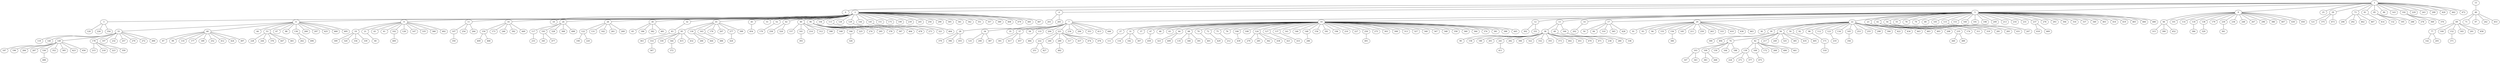 graph {
	0
	1
	2
	3
	4
	5
	6
	7
	8
	9
	10
	11
	12
	13
	14
	15
	16
	17
	18
	19
	20
	21
	22
	23
	24
	25
	26
	27
	28
	29
	30
	31
	32
	33
	34
	35
	36
	37
	38
	39
	40
	41
	42
	43
	44
	45
	46
	47
	48
	49
	50
	51
	52
	53
	54
	55
	56
	57
	58
	59
	60
	61
	62
	63
	64
	65
	66
	67
	68
	69
	70
	71
	72
	73
	74
	75
	76
	77
	78
	79
	80
	81
	82
	83
	84
	85
	86
	87
	88
	89
	90
	91
	92
	93
	94
	95
	96
	97
	98
	99
	100
	101
	102
	103
	104
	105
	106
	107
	108
	109
	110
	111
	112
	113
	114
	115
	116
	117
	118
	119
	120
	121
	122
	123
	124
	125
	126
	127
	128
	129
	130
	131
	132
	133
	134
	135
	136
	137
	138
	139
	140
	141
	142
	143
	144
	145
	146
	147
	148
	149
	150
	151
	152
	153
	154
	155
	156
	157
	158
	159
	160
	161
	162
	163
	164
	165
	166
	167
	168
	169
	170
	171
	172
	173
	174
	175
	176
	177
	178
	179
	180
	181
	182
	183
	184
	185
	186
	187
	188
	189
	190
	191
	192
	193
	194
	195
	196
	197
	198
	199
	200
	201
	202
	203
	204
	205
	206
	207
	208
	209
	210
	211
	212
	213
	214
	215
	216
	217
	218
	219
	220
	221
	222
	223
	224
	225
	226
	227
	228
	229
	230
	231
	232
	233
	234
	235
	236
	237
	238
	239
	240
	241
	242
	243
	244
	245
	246
	247
	248
	249
	250
	251
	252
	253
	254
	255
	256
	257
	258
	259
	260
	261
	262
	263
	264
	265
	266
	267
	268
	269
	270
	271
	272
	273
	274
	275
	276
	277
	278
	279
	280
	281
	282
	283
	284
	285
	286
	287
	288
	289
	290
	291
	292
	293
	294
	295
	296
	297
	298
	299
	300
	301
	302
	303
	304
	305
	306
	307
	308
	309
	310
	311
	312
	313
	314
	315
	316
	317
	318
	319
	320
	321
	322
	323
	324
	325
	326
	327
	328
	329
	330
	331
	332
	333
	334
	335
	336
	337
	338
	339
	340
	341
	342
	343
	344
	345
	346
	347
	348
	349
	350
	351
	352
	353
	354
	355
	356
	357
	358
	359
	360
	361
	362
	363
	364
	365
	366
	367
	368
	369
	370
	371
	372
	373
	374
	375
	376
	377
	378
	379
	380
	381
	382
	383
	384
	385
	386
	387
	388
	389
	390
	391
	392
	393
	394
	395
	396
	397
	398
	399
	400
	401
	402
	403
	404
	405
	406
	407
	408
	409
	410
	411
	412
	413
	414
	415
	416
	417
	418
	419
	420
	421
	422
	423
	424
	425
	426
	427
	428
	429
	430
	431
	432
	433
	434
	435
	436
	437
	438
	439
	440
	441
	442
	443
	444
	445
	446
	447
	448
	449
	450
	451
	452
	453
	454
	455
	456
	457
	458
	459
	460
	461
	462
	463
	464
	465
	466
	467
	468
	469
	470
	471
	472
	473
	474
	475
	476
	477
	478
	479
	480
	481
	482
	483
	484
	485
	486
	487
	488
	489
	490
	491
	492
	493
	494
	495
	496
	497
	498
	499
	1 -- 2;
	1 -- 0;
	1 -- 4;
	1 -- 5;
	1 -- 8;
	1 -- 25;
	1 -- 29;
	1 -- 73;
	1 -- 81;
	1 -- 85;
	1 -- 86;
	1 -- 143;
	1 -- 192;
	1 -- 229;
	1 -- 243;
	1 -- 299;
	1 -- 420;
	1 -- 442;
	1 -- 472;
	2 -- 3;
	2 -- 6;
	2 -- 9;
	2 -- 11;
	2 -- 16;
	2 -- 18;
	2 -- 24;
	2 -- 26;
	2 -- 30;
	2 -- 32;
	2 -- 41;
	2 -- 45;
	2 -- 51;
	2 -- 52;
	2 -- 62;
	2 -- 80;
	2 -- 96;
	2 -- 104;
	2 -- 113;
	2 -- 126;
	2 -- 129;
	2 -- 144;
	2 -- 145;
	2 -- 151;
	2 -- 175;
	2 -- 199;
	2 -- 239;
	2 -- 245;
	2 -- 256;
	2 -- 290;
	2 -- 305;
	2 -- 341;
	2 -- 342;
	2 -- 351;
	2 -- 357;
	2 -- 389;
	2 -- 408;
	2 -- 479;
	2 -- 485;
	2 -- 487;
	3 -- 120;
	3 -- 226;
	3 -- 354;
	4 -- 203;
	4 -- 265;
	5 -- 7;
	5 -- 10;
	5 -- 12;
	5 -- 13;
	5 -- 14;
	5 -- 17;
	5 -- 20;
	5 -- 22;
	5 -- 23;
	5 -- 42;
	5 -- 54;
	5 -- 55;
	5 -- 78;
	5 -- 79;
	5 -- 89;
	5 -- 105;
	5 -- 115;
	5 -- 153;
	5 -- 160;
	5 -- 191;
	5 -- 198;
	5 -- 209;
	5 -- 213;
	5 -- 216;
	5 -- 231;
	5 -- 237;
	5 -- 276;
	5 -- 293;
	5 -- 304;
	5 -- 316;
	5 -- 337;
	5 -- 349;
	5 -- 403;
	5 -- 416;
	5 -- 419;
	5 -- 465;
	5 -- 466;
	5 -- 480;
	6 -- 33;
	6 -- 40;
	6 -- 44;
	6 -- 53;
	6 -- 67;
	6 -- 88;
	6 -- 136;
	6 -- 260;
	6 -- 297;
	6 -- 425;
	6 -- 460;
	6 -- 495;
	7 -- 28;
	7 -- 34;
	7 -- 35;
	7 -- 57;
	7 -- 58;
	7 -- 133;
	7 -- 204;
	7 -- 221;
	7 -- 234;
	7 -- 294;
	7 -- 353;
	7 -- 413;
	7 -- 446;
	8 -- 66;
	8 -- 101;
	8 -- 114;
	8 -- 118;
	8 -- 138;
	8 -- 179;
	8 -- 230;
	8 -- 236;
	8 -- 248;
	8 -- 267;
	8 -- 296;
	8 -- 386;
	8 -- 407;
	8 -- 430;
	8 -- 450;
	9 -- 19;
	9 -- 21;
	9 -- 43;
	9 -- 61;
	9 -- 102;
	9 -- 128;
	9 -- 147;
	9 -- 335;
	9 -- 366;
	9 -- 492;
	10 -- 27;
	10 -- 31;
	10 -- 37;
	10 -- 47;
	10 -- 48;
	10 -- 63;
	10 -- 64;
	10 -- 68;
	10 -- 70;
	10 -- 72;
	10 -- 75;
	10 -- 76;
	10 -- 106;
	10 -- 108;
	10 -- 124;
	10 -- 127;
	10 -- 137;
	10 -- 141;
	10 -- 146;
	10 -- 148;
	10 -- 154;
	10 -- 181;
	10 -- 194;
	10 -- 210;
	10 -- 227;
	10 -- 250;
	10 -- 275;
	10 -- 303;
	10 -- 308;
	10 -- 313;
	10 -- 327;
	10 -- 340;
	10 -- 347;
	10 -- 348;
	10 -- 358;
	10 -- 360;
	10 -- 364;
	10 -- 374;
	10 -- 381;
	10 -- 388;
	10 -- 445;
	11 -- 107;
	11 -- 254;
	11 -- 264;
	12 -- 302;
	12 -- 331;
	13 -- 38;
	13 -- 49;
	13 -- 166;
	14 -- 202;
	15 -- 46;
	16 -- 150;
	16 -- 173;
	16 -- 246;
	16 -- 392;
	16 -- 449;
	17 -- 50;
	17 -- 84;
	17 -- 310;
	17 -- 365;
	17 -- 428;
	19 -- 309;
	19 -- 320;
	19 -- 334;
	19 -- 339;
	20 -- 91;
	20 -- 93;
	20 -- 94;
	20 -- 155;
	20 -- 156;
	20 -- 185;
	20 -- 211;
	20 -- 259;
	20 -- 263;
	20 -- 333;
	20 -- 410;
	20 -- 436;
	20 -- 463;
	21 -- 60;
	22 -- 36;
	22 -- 39;
	22 -- 56;
	22 -- 59;
	22 -- 92;
	22 -- 98;
	22 -- 112;
	22 -- 123;
	22 -- 134;
	22 -- 165;
	22 -- 253;
	22 -- 255;
	22 -- 298;
	22 -- 394;
	22 -- 422;
	22 -- 434;
	22 -- 443;
	22 -- 483;
	22 -- 493;
	23 -- 208;
	23 -- 235;
	24 -- 117;
	24 -- 193;
	24 -- 328;
	24 -- 368;
	24 -- 498;
	26 -- 122;
	26 -- 131;
	26 -- 162;
	26 -- 261;
	26 -- 269;
	27 -- 111;
	28 -- 379;
	28 -- 396;
	28 -- 455;
	29 -- 121;
	29 -- 375;
	29 -- 473;
	30 -- 65;
	30 -- 186;
	30 -- 382;
	30 -- 481;
	31 -- 116;
	31 -- 182;
	31 -- 307;
	32 -- 83;
	33 -- 119;
	33 -- 140;
	33 -- 149;
	33 -- 178;
	33 -- 197;
	33 -- 232;
	33 -- 257;
	33 -- 270;
	33 -- 272;
	33 -- 490;
	34 -- 125;
	34 -- 200;
	34 -- 387;
	38 -- 90;
	38 -- 158;
	38 -- 180;
	38 -- 201;
	38 -- 241;
	38 -- 282;
	38 -- 306;
	38 -- 322;
	38 -- 332;
	38 -- 355;
	38 -- 373;
	38 -- 402;
	38 -- 451;
	38 -- 470;
	38 -- 471;
	39 -- 300;
	39 -- 494;
	40 -- 87;
	40 -- 99;
	40 -- 110;
	40 -- 177;
	40 -- 189;
	40 -- 252;
	40 -- 412;
	40 -- 424;
	40 -- 497;
	41 -- 95;
	41 -- 130;
	41 -- 163;
	41 -- 176;
	41 -- 207;
	41 -- 277;
	41 -- 399;
	42 -- 174;
	42 -- 311;
	42 -- 319;
	45 -- 454;
	46 -- 69;
	46 -- 71;
	46 -- 97;
	46 -- 242;
	46 -- 453;
	47 -- 459;
	49 -- 238;
	52 -- 170;
	53 -- 228;
	53 -- 244;
	53 -- 376;
	53 -- 447;
	53 -- 461;
	54 -- 281;
	54 -- 283;
	54 -- 431;
	56 -- 74;
	56 -- 82;
	56 -- 217;
	56 -- 249;
	56 -- 325;
	56 -- 385;
	56 -- 435;
	57 -- 301;
	57 -- 417;
	57 -- 457;
	59 -- 405;
	62 -- 258;
	62 -- 324;
	64 -- 323;
	64 -- 499;
	66 -- 315;
	66 -- 390;
	66 -- 452;
	68 -- 135;
	68 -- 346;
	68 -- 391;
	69 -- 77;
	69 -- 100;
	69 -- 152;
	69 -- 183;
	69 -- 291;
	69 -- 458;
	70 -- 401;
	72 -- 429;
	73 -- 206;
	73 -- 292;
	73 -- 462;
	73 -- 467;
	74 -- 103;
	74 -- 109;
	74 -- 159;
	74 -- 164;
	74 -- 188;
	75 -- 212;
	77 -- 142;
	77 -- 205;
	80 -- 157;
	80 -- 161;
	80 -- 214;
	80 -- 312;
	80 -- 398;
	81 -- 414;
	82 -- 139;
	82 -- 169;
	82 -- 172;
	82 -- 268;
	82 -- 406;
	82 -- 441;
	83 -- 363;
	85 -- 132;
	85 -- 195;
	85 -- 288;
	95 -- 314;
	95 -- 330;
	95 -- 344;
	95 -- 415;
	95 -- 432;
	96 -- 168;
	96 -- 184;
	96 -- 225;
	96 -- 274;
	96 -- 295;
	96 -- 378;
	96 -- 397;
	96 -- 404;
	96 -- 478;
	98 -- 171;
	102 -- 400;
	103 -- 167;
	103 -- 343;
	106 -- 439;
	107 -- 350;
	109 -- 383;
	109 -- 448;
	113 -- 273;
	115 -- 247;
	117 -- 233;
	118 -- 384;
	122 -- 190;
	122 -- 220;
	123 -- 219;
	124 -- 279;
	124 -- 285;
	124 -- 362;
	124 -- 438;
	127 -- 421;
	129 -- 321;
	130 -- 266;
	130 -- 444;
	133 -- 484;
	136 -- 262;
	136 -- 496;
	137 -- 433;
	138 -- 329;
	139 -- 224;
	139 -- 271;
	139 -- 377;
	145 -- 464;
	148 -- 286;
	149 -- 187;
	149 -- 196;
	149 -- 284;
	149 -- 287;
	149 -- 336;
	149 -- 352;
	149 -- 395;
	149 -- 423;
	149 -- 456;
	150 -- 409;
	150 -- 468;
	152 -- 371;
	156 -- 380;
	161 -- 393;
	163 -- 486;
	165 -- 356;
	166 -- 280;
	166 -- 338;
	169 -- 475;
	171 -- 318;
	178 -- 215;
	178 -- 218;
	178 -- 223;
	178 -- 359;
	184 -- 326;
	192 -- 278;
	192 -- 369;
	192 -- 370;
	193 -- 345;
	193 -- 477;
	221 -- 222;
	221 -- 240;
	221 -- 289;
	221 -- 317;
	221 -- 437;
	221 -- 474;
	221 -- 476;
	222 -- 251;
	222 -- 427;
	230 -- 361;
	235 -- 440;
	235 -- 489;
	237 -- 418;
	237 -- 469;
	241 -- 411;
	250 -- 491;
	277 -- 426;
	289 -- 482;
	314 -- 367;
	336 -- 488;
	344 -- 372;
}